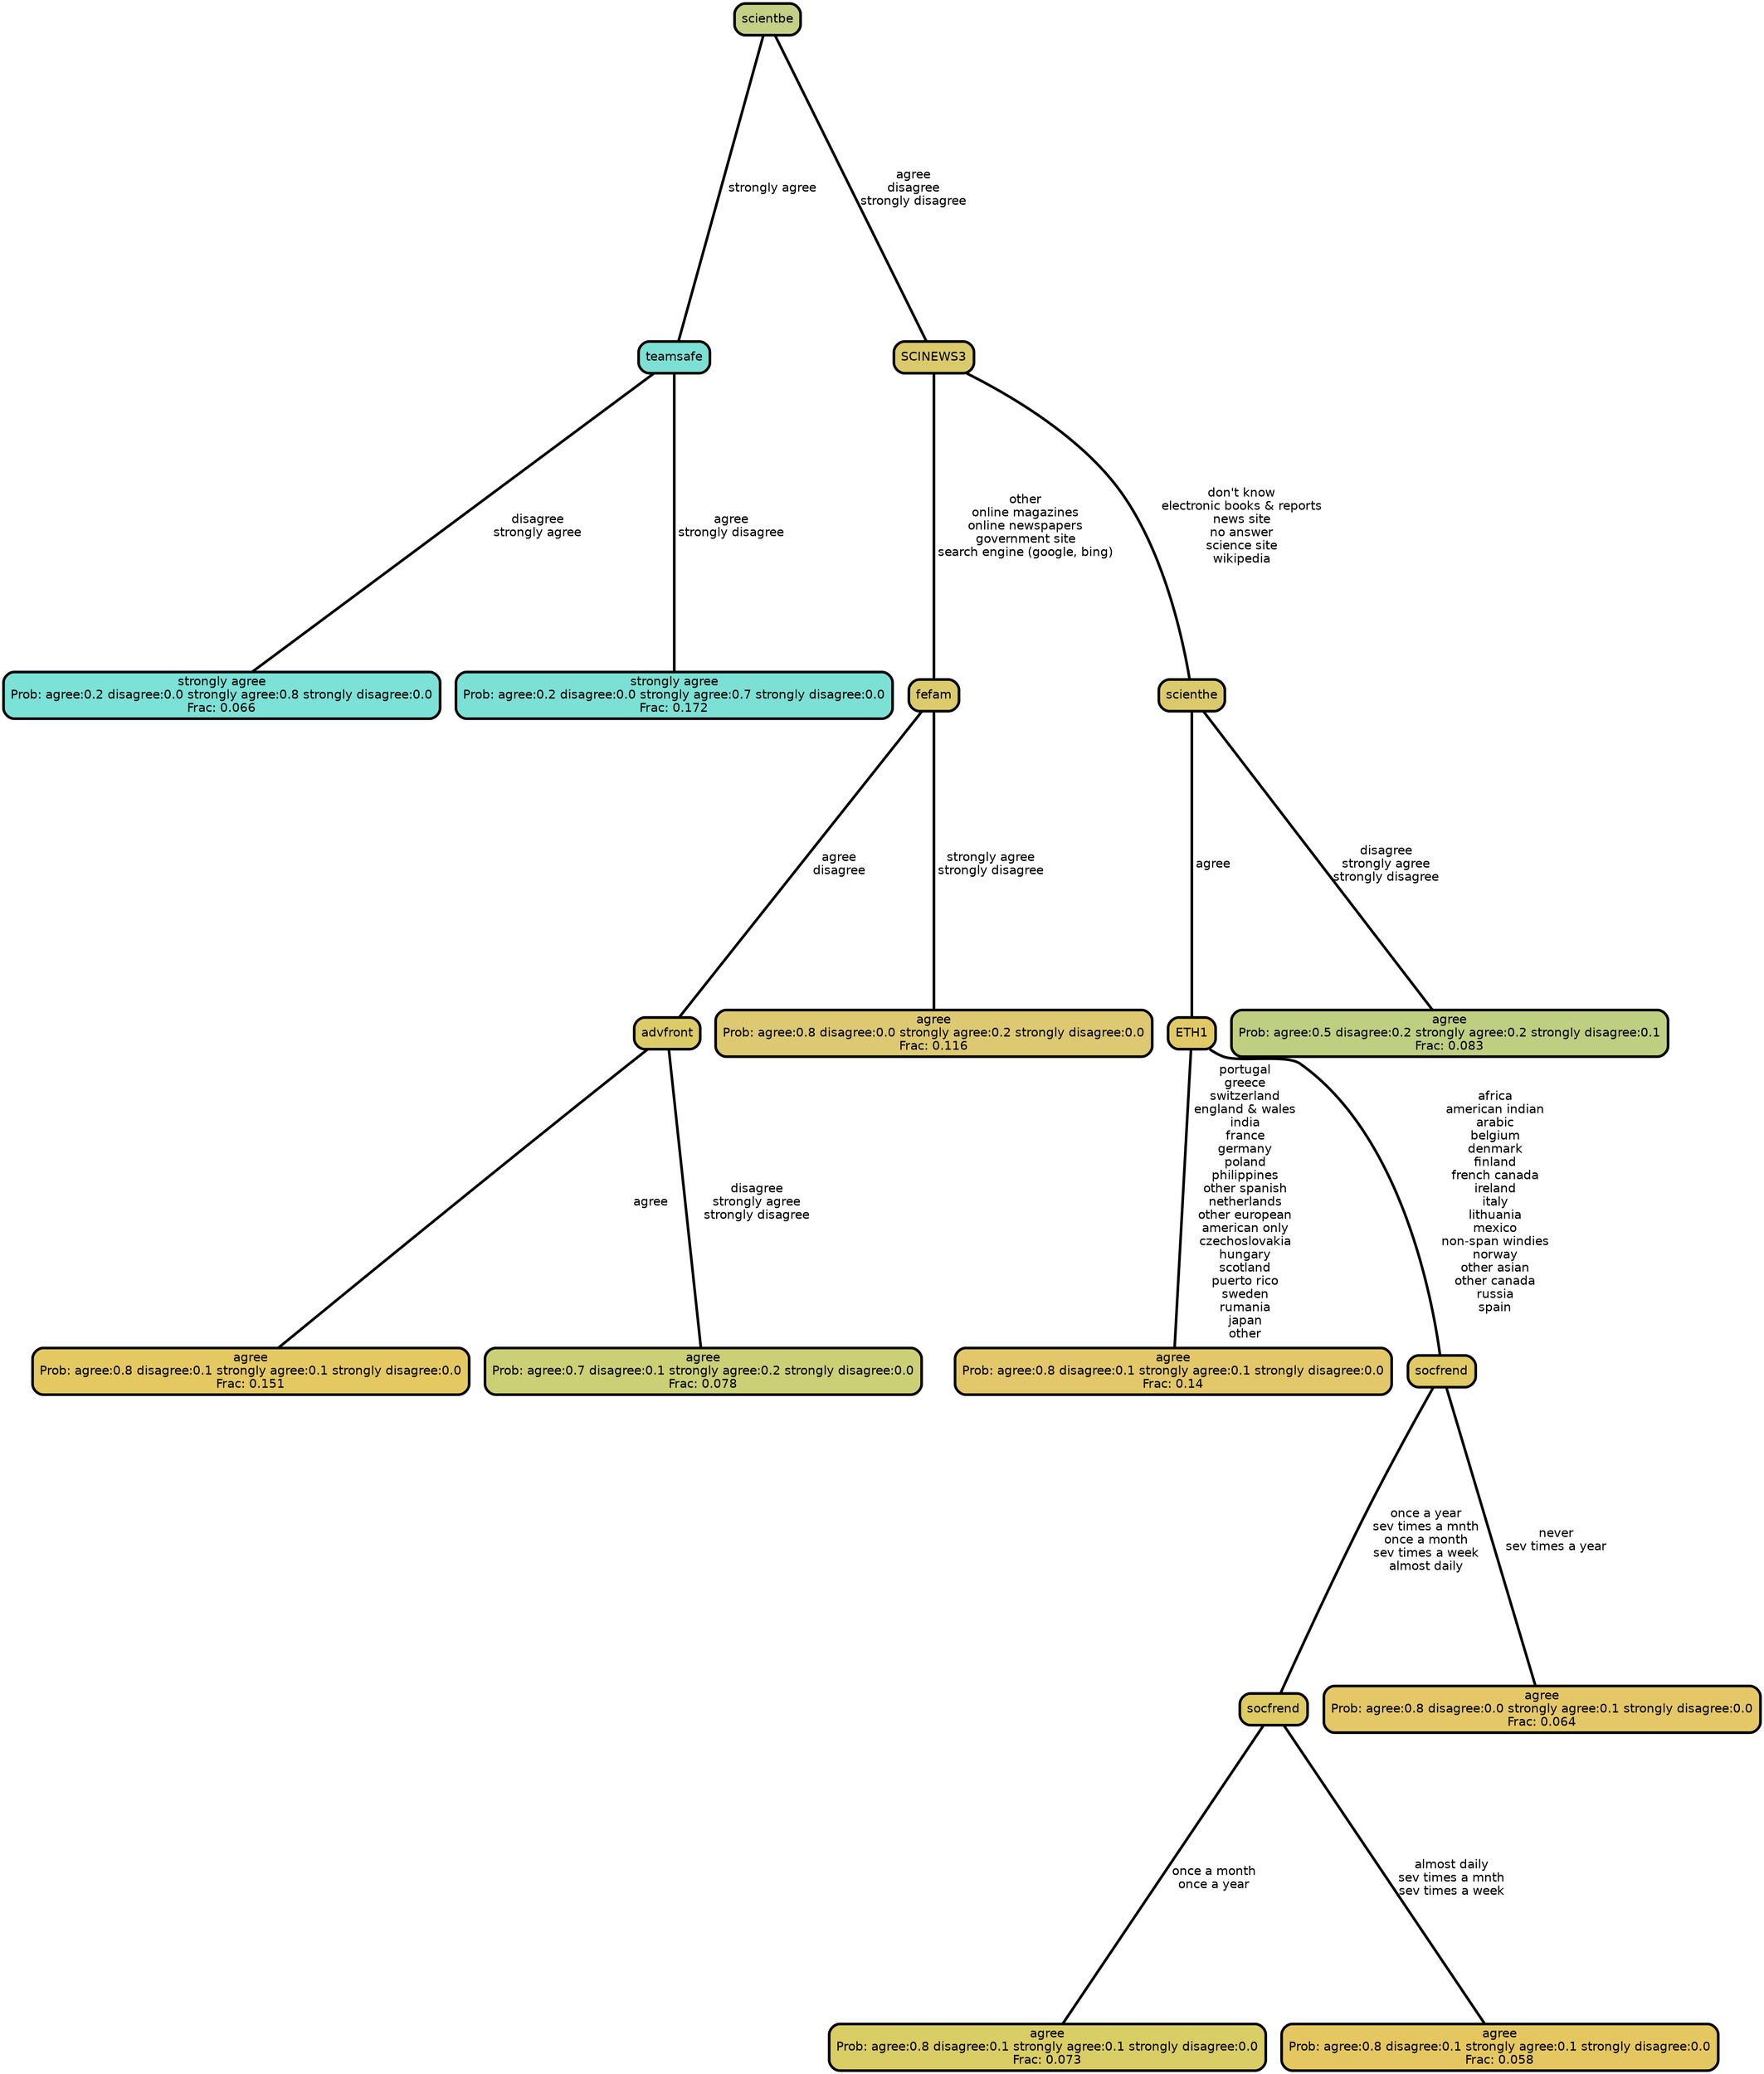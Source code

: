 graph Tree {
node [shape=box, style="filled, rounded",color="black",penwidth="3",fontcolor="black",                 fontname=helvetica] ;
graph [ranksep="0 equally", splines=straight,                 bgcolor=transparent, dpi=200] ;
edge [fontname=helvetica, color=black] ;
0 [label="strongly agree
Prob: agree:0.2 disagree:0.0 strongly agree:0.8 strongly disagree:0.0
Frac: 0.066", fillcolor="#7ce1d7"] ;
1 [label="teamsafe", fillcolor="#7de0d5"] ;
2 [label="strongly agree
Prob: agree:0.2 disagree:0.0 strongly agree:0.7 strongly disagree:0.0
Frac: 0.172", fillcolor="#7de0d5"] ;
3 [label="scientbe", fillcolor="#c4d085"] ;
4 [label="agree
Prob: agree:0.8 disagree:0.1 strongly agree:0.1 strongly disagree:0.0
Frac: 0.151", fillcolor="#e4c962"] ;
5 [label="advfront", fillcolor="#dccc69"] ;
6 [label="agree
Prob: agree:0.7 disagree:0.1 strongly agree:0.2 strongly disagree:0.0
Frac: 0.078", fillcolor="#cbd077"] ;
7 [label="fefam", fillcolor="#dccb6c"] ;
8 [label="agree
Prob: agree:0.8 disagree:0.0 strongly agree:0.2 strongly disagree:0.0
Frac: 0.116", fillcolor="#ddc971"] ;
9 [label="SCINEWS3", fillcolor="#dbca6c"] ;
10 [label="agree
Prob: agree:0.8 disagree:0.1 strongly agree:0.1 strongly disagree:0.0
Frac: 0.14", fillcolor="#e2c86a"] ;
11 [label="ETH1", fillcolor="#e1c967"] ;
12 [label="agree
Prob: agree:0.8 disagree:0.1 strongly agree:0.1 strongly disagree:0.0
Frac: 0.073", fillcolor="#d9cd65"] ;
13 [label="socfrend", fillcolor="#decb63"] ;
14 [label="agree
Prob: agree:0.8 disagree:0.1 strongly agree:0.1 strongly disagree:0.0
Frac: 0.058", fillcolor="#e5c761"] ;
15 [label="socfrend", fillcolor="#e0ca65"] ;
16 [label="agree
Prob: agree:0.8 disagree:0.0 strongly agree:0.1 strongly disagree:0.0
Frac: 0.064", fillcolor="#e4c868"] ;
17 [label="scienthe", fillcolor="#daca6c"] ;
18 [label="agree
Prob: agree:0.5 disagree:0.2 strongly agree:0.2 strongly disagree:0.1
Frac: 0.083", fillcolor="#bfcf81"] ;
1 -- 0 [label=" disagree\n strongly agree",penwidth=3] ;
1 -- 2 [label=" agree\n strongly disagree",penwidth=3] ;
3 -- 1 [label=" strongly agree",penwidth=3] ;
3 -- 9 [label=" agree\n disagree\n strongly disagree",penwidth=3] ;
5 -- 4 [label=" agree",penwidth=3] ;
5 -- 6 [label=" disagree\n strongly agree\n strongly disagree",penwidth=3] ;
7 -- 5 [label=" agree\n disagree",penwidth=3] ;
7 -- 8 [label=" strongly agree\n strongly disagree",penwidth=3] ;
9 -- 7 [label=" other\n online magazines\n online newspapers\n government site\n search engine (google, bing)",penwidth=3] ;
9 -- 17 [label=" don't know\n electronic books & reports\n news site\n no answer\n science site\n wikipedia",penwidth=3] ;
11 -- 10 [label=" portugal\n greece\n switzerland\n england & wales\n india\n france\n germany\n poland\n philippines\n other spanish\n netherlands\n other european\n american only\n czechoslovakia\n hungary\n scotland\n puerto rico\n sweden\n rumania\n japan\n other",penwidth=3] ;
11 -- 15 [label=" africa\n american indian\n arabic\n belgium\n denmark\n finland\n french canada\n ireland\n italy\n lithuania\n mexico\n non-span windies\n norway\n other asian\n other canada\n russia\n spain",penwidth=3] ;
13 -- 12 [label=" once a month\n once a year",penwidth=3] ;
13 -- 14 [label=" almost daily\n sev times a mnth\n sev times a week",penwidth=3] ;
15 -- 13 [label=" once a year\n sev times a mnth\n once a month\n sev times a week\n almost daily",penwidth=3] ;
15 -- 16 [label=" never\n sev times a year",penwidth=3] ;
17 -- 11 [label=" agree",penwidth=3] ;
17 -- 18 [label=" disagree\n strongly agree\n strongly disagree",penwidth=3] ;
{rank = same;}}